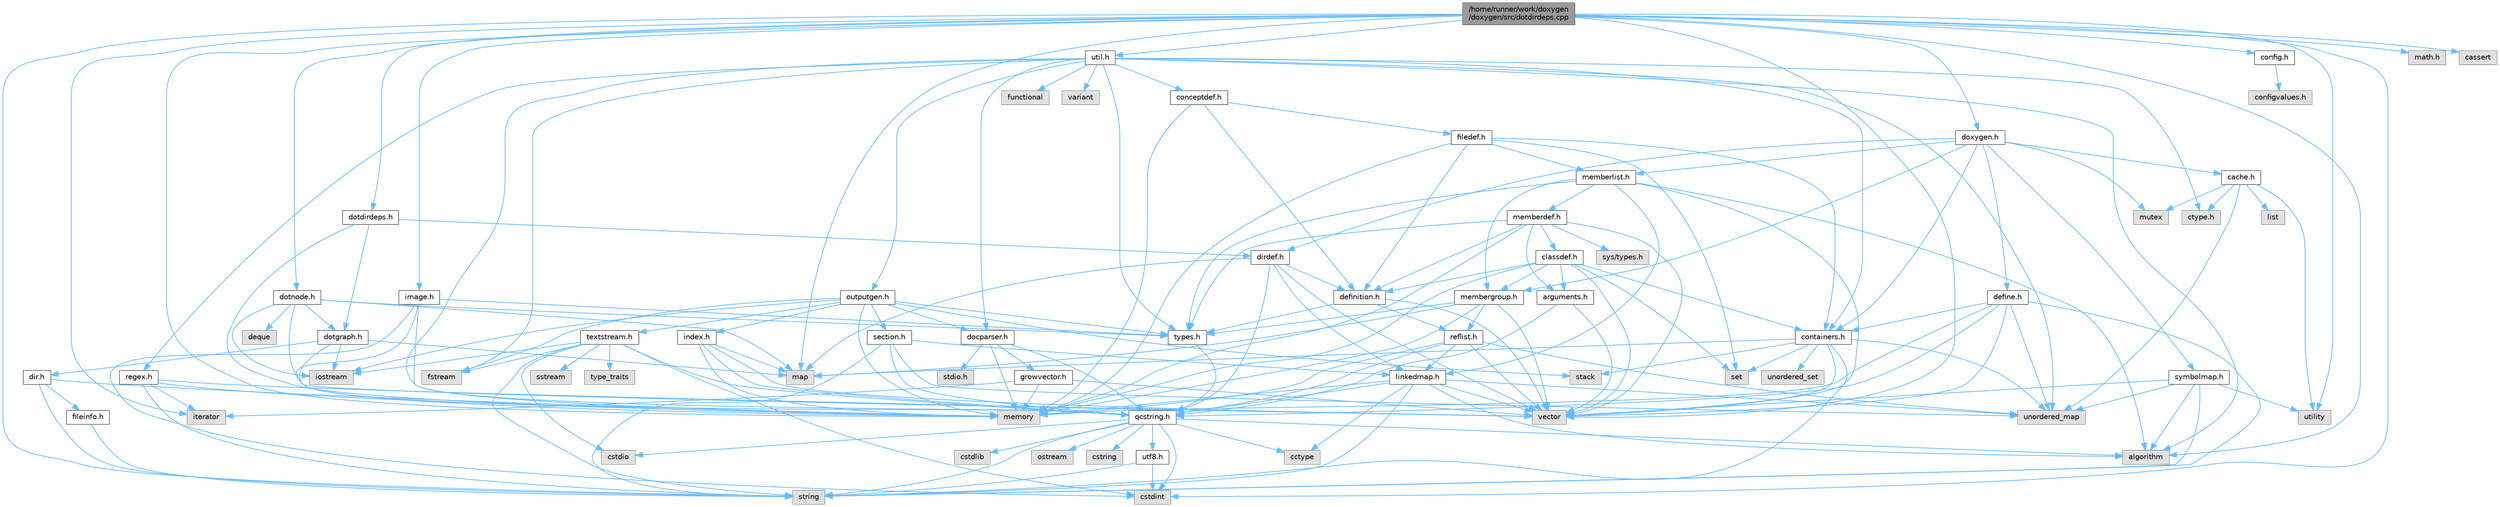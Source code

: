 digraph "/home/runner/work/doxygen/doxygen/src/dotdirdeps.cpp"
{
 // INTERACTIVE_SVG=YES
 // LATEX_PDF_SIZE
  bgcolor="transparent";
  edge [fontname=Helvetica,fontsize=10,labelfontname=Helvetica,labelfontsize=10];
  node [fontname=Helvetica,fontsize=10,shape=box,height=0.2,width=0.4];
  Node1 [id="Node000001",label="/home/runner/work/doxygen\l/doxygen/src/dotdirdeps.cpp",height=0.2,width=0.4,color="gray40", fillcolor="grey60", style="filled", fontcolor="black"];
  Node1 -> Node2 [id="edge1_Node000001_Node000002",color="steelblue1",style="solid"];
  Node2 [id="Node000002",label="dotdirdeps.h",height=0.2,width=0.4,color="grey40", fillcolor="white", style="filled",URL="$d3/dcf/dotdirdeps_8h.html",tooltip=" "];
  Node2 -> Node3 [id="edge2_Node000002_Node000003",color="steelblue1",style="solid"];
  Node3 [id="Node000003",label="memory",height=0.2,width=0.4,color="grey60", fillcolor="#E0E0E0", style="filled"];
  Node2 -> Node4 [id="edge3_Node000002_Node000004",color="steelblue1",style="solid"];
  Node4 [id="Node000004",label="dotgraph.h",height=0.2,width=0.4,color="grey40", fillcolor="white", style="filled",URL="$d0/daa/dotgraph_8h.html",tooltip=" "];
  Node4 -> Node5 [id="edge4_Node000004_Node000005",color="steelblue1",style="solid"];
  Node5 [id="Node000005",label="iostream",height=0.2,width=0.4,color="grey60", fillcolor="#E0E0E0", style="filled"];
  Node4 -> Node6 [id="edge5_Node000004_Node000006",color="steelblue1",style="solid"];
  Node6 [id="Node000006",label="map",height=0.2,width=0.4,color="grey60", fillcolor="#E0E0E0", style="filled"];
  Node4 -> Node7 [id="edge6_Node000004_Node000007",color="steelblue1",style="solid"];
  Node7 [id="Node000007",label="qcstring.h",height=0.2,width=0.4,color="grey40", fillcolor="white", style="filled",URL="$d7/d5c/qcstring_8h.html",tooltip=" "];
  Node7 -> Node8 [id="edge7_Node000007_Node000008",color="steelblue1",style="solid"];
  Node8 [id="Node000008",label="string",height=0.2,width=0.4,color="grey60", fillcolor="#E0E0E0", style="filled"];
  Node7 -> Node9 [id="edge8_Node000007_Node000009",color="steelblue1",style="solid"];
  Node9 [id="Node000009",label="algorithm",height=0.2,width=0.4,color="grey60", fillcolor="#E0E0E0", style="filled"];
  Node7 -> Node10 [id="edge9_Node000007_Node000010",color="steelblue1",style="solid"];
  Node10 [id="Node000010",label="cctype",height=0.2,width=0.4,color="grey60", fillcolor="#E0E0E0", style="filled"];
  Node7 -> Node11 [id="edge10_Node000007_Node000011",color="steelblue1",style="solid"];
  Node11 [id="Node000011",label="cstring",height=0.2,width=0.4,color="grey60", fillcolor="#E0E0E0", style="filled"];
  Node7 -> Node12 [id="edge11_Node000007_Node000012",color="steelblue1",style="solid"];
  Node12 [id="Node000012",label="cstdio",height=0.2,width=0.4,color="grey60", fillcolor="#E0E0E0", style="filled"];
  Node7 -> Node13 [id="edge12_Node000007_Node000013",color="steelblue1",style="solid"];
  Node13 [id="Node000013",label="cstdlib",height=0.2,width=0.4,color="grey60", fillcolor="#E0E0E0", style="filled"];
  Node7 -> Node14 [id="edge13_Node000007_Node000014",color="steelblue1",style="solid"];
  Node14 [id="Node000014",label="cstdint",height=0.2,width=0.4,color="grey60", fillcolor="#E0E0E0", style="filled"];
  Node7 -> Node15 [id="edge14_Node000007_Node000015",color="steelblue1",style="solid"];
  Node15 [id="Node000015",label="ostream",height=0.2,width=0.4,color="grey60", fillcolor="#E0E0E0", style="filled"];
  Node7 -> Node16 [id="edge15_Node000007_Node000016",color="steelblue1",style="solid"];
  Node16 [id="Node000016",label="utf8.h",height=0.2,width=0.4,color="grey40", fillcolor="white", style="filled",URL="$db/d7c/utf8_8h.html",tooltip="Various UTF8 related helper functions."];
  Node16 -> Node14 [id="edge16_Node000016_Node000014",color="steelblue1",style="solid"];
  Node16 -> Node8 [id="edge17_Node000016_Node000008",color="steelblue1",style="solid"];
  Node4 -> Node17 [id="edge18_Node000004_Node000017",color="steelblue1",style="solid"];
  Node17 [id="Node000017",label="dir.h",height=0.2,width=0.4,color="grey40", fillcolor="white", style="filled",URL="$df/d9c/dir_8h.html",tooltip=" "];
  Node17 -> Node8 [id="edge19_Node000017_Node000008",color="steelblue1",style="solid"];
  Node17 -> Node3 [id="edge20_Node000017_Node000003",color="steelblue1",style="solid"];
  Node17 -> Node18 [id="edge21_Node000017_Node000018",color="steelblue1",style="solid"];
  Node18 [id="Node000018",label="fileinfo.h",height=0.2,width=0.4,color="grey40", fillcolor="white", style="filled",URL="$df/d45/fileinfo_8h.html",tooltip=" "];
  Node18 -> Node8 [id="edge22_Node000018_Node000008",color="steelblue1",style="solid"];
  Node2 -> Node19 [id="edge23_Node000002_Node000019",color="steelblue1",style="solid"];
  Node19 [id="Node000019",label="dirdef.h",height=0.2,width=0.4,color="grey40", fillcolor="white", style="filled",URL="$d6/d15/dirdef_8h.html",tooltip=" "];
  Node19 -> Node20 [id="edge24_Node000019_Node000020",color="steelblue1",style="solid"];
  Node20 [id="Node000020",label="vector",height=0.2,width=0.4,color="grey60", fillcolor="#E0E0E0", style="filled"];
  Node19 -> Node6 [id="edge25_Node000019_Node000006",color="steelblue1",style="solid"];
  Node19 -> Node7 [id="edge26_Node000019_Node000007",color="steelblue1",style="solid"];
  Node19 -> Node21 [id="edge27_Node000019_Node000021",color="steelblue1",style="solid"];
  Node21 [id="Node000021",label="linkedmap.h",height=0.2,width=0.4,color="grey40", fillcolor="white", style="filled",URL="$da/de1/linkedmap_8h.html",tooltip=" "];
  Node21 -> Node22 [id="edge28_Node000021_Node000022",color="steelblue1",style="solid"];
  Node22 [id="Node000022",label="unordered_map",height=0.2,width=0.4,color="grey60", fillcolor="#E0E0E0", style="filled"];
  Node21 -> Node20 [id="edge29_Node000021_Node000020",color="steelblue1",style="solid"];
  Node21 -> Node3 [id="edge30_Node000021_Node000003",color="steelblue1",style="solid"];
  Node21 -> Node8 [id="edge31_Node000021_Node000008",color="steelblue1",style="solid"];
  Node21 -> Node9 [id="edge32_Node000021_Node000009",color="steelblue1",style="solid"];
  Node21 -> Node10 [id="edge33_Node000021_Node000010",color="steelblue1",style="solid"];
  Node21 -> Node7 [id="edge34_Node000021_Node000007",color="steelblue1",style="solid"];
  Node19 -> Node23 [id="edge35_Node000019_Node000023",color="steelblue1",style="solid"];
  Node23 [id="Node000023",label="definition.h",height=0.2,width=0.4,color="grey40", fillcolor="white", style="filled",URL="$df/da1/definition_8h.html",tooltip=" "];
  Node23 -> Node20 [id="edge36_Node000023_Node000020",color="steelblue1",style="solid"];
  Node23 -> Node24 [id="edge37_Node000023_Node000024",color="steelblue1",style="solid"];
  Node24 [id="Node000024",label="types.h",height=0.2,width=0.4,color="grey40", fillcolor="white", style="filled",URL="$d9/d49/types_8h.html",tooltip="This file contains a number of basic enums and types."];
  Node24 -> Node7 [id="edge38_Node000024_Node000007",color="steelblue1",style="solid"];
  Node23 -> Node25 [id="edge39_Node000023_Node000025",color="steelblue1",style="solid"];
  Node25 [id="Node000025",label="reflist.h",height=0.2,width=0.4,color="grey40", fillcolor="white", style="filled",URL="$d1/d02/reflist_8h.html",tooltip=" "];
  Node25 -> Node20 [id="edge40_Node000025_Node000020",color="steelblue1",style="solid"];
  Node25 -> Node22 [id="edge41_Node000025_Node000022",color="steelblue1",style="solid"];
  Node25 -> Node3 [id="edge42_Node000025_Node000003",color="steelblue1",style="solid"];
  Node25 -> Node7 [id="edge43_Node000025_Node000007",color="steelblue1",style="solid"];
  Node25 -> Node21 [id="edge44_Node000025_Node000021",color="steelblue1",style="solid"];
  Node1 -> Node26 [id="edge45_Node000001_Node000026",color="steelblue1",style="solid"];
  Node26 [id="Node000026",label="util.h",height=0.2,width=0.4,color="grey40", fillcolor="white", style="filled",URL="$d8/d3c/util_8h.html",tooltip="A bunch of utility functions."];
  Node26 -> Node3 [id="edge46_Node000026_Node000003",color="steelblue1",style="solid"];
  Node26 -> Node22 [id="edge47_Node000026_Node000022",color="steelblue1",style="solid"];
  Node26 -> Node9 [id="edge48_Node000026_Node000009",color="steelblue1",style="solid"];
  Node26 -> Node27 [id="edge49_Node000026_Node000027",color="steelblue1",style="solid"];
  Node27 [id="Node000027",label="functional",height=0.2,width=0.4,color="grey60", fillcolor="#E0E0E0", style="filled"];
  Node26 -> Node28 [id="edge50_Node000026_Node000028",color="steelblue1",style="solid"];
  Node28 [id="Node000028",label="fstream",height=0.2,width=0.4,color="grey60", fillcolor="#E0E0E0", style="filled"];
  Node26 -> Node29 [id="edge51_Node000026_Node000029",color="steelblue1",style="solid"];
  Node29 [id="Node000029",label="variant",height=0.2,width=0.4,color="grey60", fillcolor="#E0E0E0", style="filled"];
  Node26 -> Node30 [id="edge52_Node000026_Node000030",color="steelblue1",style="solid"];
  Node30 [id="Node000030",label="ctype.h",height=0.2,width=0.4,color="grey60", fillcolor="#E0E0E0", style="filled"];
  Node26 -> Node24 [id="edge53_Node000026_Node000024",color="steelblue1",style="solid"];
  Node26 -> Node31 [id="edge54_Node000026_Node000031",color="steelblue1",style="solid"];
  Node31 [id="Node000031",label="docparser.h",height=0.2,width=0.4,color="grey40", fillcolor="white", style="filled",URL="$de/d9c/docparser_8h.html",tooltip=" "];
  Node31 -> Node32 [id="edge55_Node000031_Node000032",color="steelblue1",style="solid"];
  Node32 [id="Node000032",label="stdio.h",height=0.2,width=0.4,color="grey60", fillcolor="#E0E0E0", style="filled"];
  Node31 -> Node3 [id="edge56_Node000031_Node000003",color="steelblue1",style="solid"];
  Node31 -> Node7 [id="edge57_Node000031_Node000007",color="steelblue1",style="solid"];
  Node31 -> Node33 [id="edge58_Node000031_Node000033",color="steelblue1",style="solid"];
  Node33 [id="Node000033",label="growvector.h",height=0.2,width=0.4,color="grey40", fillcolor="white", style="filled",URL="$d7/d50/growvector_8h.html",tooltip=" "];
  Node33 -> Node20 [id="edge59_Node000033_Node000020",color="steelblue1",style="solid"];
  Node33 -> Node3 [id="edge60_Node000033_Node000003",color="steelblue1",style="solid"];
  Node33 -> Node34 [id="edge61_Node000033_Node000034",color="steelblue1",style="solid"];
  Node34 [id="Node000034",label="iterator",height=0.2,width=0.4,color="grey60", fillcolor="#E0E0E0", style="filled"];
  Node26 -> Node35 [id="edge62_Node000026_Node000035",color="steelblue1",style="solid"];
  Node35 [id="Node000035",label="containers.h",height=0.2,width=0.4,color="grey40", fillcolor="white", style="filled",URL="$d5/d75/containers_8h.html",tooltip=" "];
  Node35 -> Node20 [id="edge63_Node000035_Node000020",color="steelblue1",style="solid"];
  Node35 -> Node8 [id="edge64_Node000035_Node000008",color="steelblue1",style="solid"];
  Node35 -> Node36 [id="edge65_Node000035_Node000036",color="steelblue1",style="solid"];
  Node36 [id="Node000036",label="set",height=0.2,width=0.4,color="grey60", fillcolor="#E0E0E0", style="filled"];
  Node35 -> Node6 [id="edge66_Node000035_Node000006",color="steelblue1",style="solid"];
  Node35 -> Node37 [id="edge67_Node000035_Node000037",color="steelblue1",style="solid"];
  Node37 [id="Node000037",label="unordered_set",height=0.2,width=0.4,color="grey60", fillcolor="#E0E0E0", style="filled"];
  Node35 -> Node22 [id="edge68_Node000035_Node000022",color="steelblue1",style="solid"];
  Node35 -> Node38 [id="edge69_Node000035_Node000038",color="steelblue1",style="solid"];
  Node38 [id="Node000038",label="stack",height=0.2,width=0.4,color="grey60", fillcolor="#E0E0E0", style="filled"];
  Node26 -> Node39 [id="edge70_Node000026_Node000039",color="steelblue1",style="solid"];
  Node39 [id="Node000039",label="outputgen.h",height=0.2,width=0.4,color="grey40", fillcolor="white", style="filled",URL="$df/d06/outputgen_8h.html",tooltip=" "];
  Node39 -> Node3 [id="edge71_Node000039_Node000003",color="steelblue1",style="solid"];
  Node39 -> Node38 [id="edge72_Node000039_Node000038",color="steelblue1",style="solid"];
  Node39 -> Node5 [id="edge73_Node000039_Node000005",color="steelblue1",style="solid"];
  Node39 -> Node28 [id="edge74_Node000039_Node000028",color="steelblue1",style="solid"];
  Node39 -> Node24 [id="edge75_Node000039_Node000024",color="steelblue1",style="solid"];
  Node39 -> Node40 [id="edge76_Node000039_Node000040",color="steelblue1",style="solid"];
  Node40 [id="Node000040",label="index.h",height=0.2,width=0.4,color="grey40", fillcolor="white", style="filled",URL="$d1/db5/index_8h.html",tooltip=" "];
  Node40 -> Node3 [id="edge77_Node000040_Node000003",color="steelblue1",style="solid"];
  Node40 -> Node20 [id="edge78_Node000040_Node000020",color="steelblue1",style="solid"];
  Node40 -> Node6 [id="edge79_Node000040_Node000006",color="steelblue1",style="solid"];
  Node40 -> Node7 [id="edge80_Node000040_Node000007",color="steelblue1",style="solid"];
  Node39 -> Node41 [id="edge81_Node000039_Node000041",color="steelblue1",style="solid"];
  Node41 [id="Node000041",label="section.h",height=0.2,width=0.4,color="grey40", fillcolor="white", style="filled",URL="$d1/d2a/section_8h.html",tooltip=" "];
  Node41 -> Node8 [id="edge82_Node000041_Node000008",color="steelblue1",style="solid"];
  Node41 -> Node22 [id="edge83_Node000041_Node000022",color="steelblue1",style="solid"];
  Node41 -> Node7 [id="edge84_Node000041_Node000007",color="steelblue1",style="solid"];
  Node41 -> Node21 [id="edge85_Node000041_Node000021",color="steelblue1",style="solid"];
  Node39 -> Node42 [id="edge86_Node000039_Node000042",color="steelblue1",style="solid"];
  Node42 [id="Node000042",label="textstream.h",height=0.2,width=0.4,color="grey40", fillcolor="white", style="filled",URL="$d4/d7d/textstream_8h.html",tooltip=" "];
  Node42 -> Node8 [id="edge87_Node000042_Node000008",color="steelblue1",style="solid"];
  Node42 -> Node5 [id="edge88_Node000042_Node000005",color="steelblue1",style="solid"];
  Node42 -> Node43 [id="edge89_Node000042_Node000043",color="steelblue1",style="solid"];
  Node43 [id="Node000043",label="sstream",height=0.2,width=0.4,color="grey60", fillcolor="#E0E0E0", style="filled"];
  Node42 -> Node14 [id="edge90_Node000042_Node000014",color="steelblue1",style="solid"];
  Node42 -> Node12 [id="edge91_Node000042_Node000012",color="steelblue1",style="solid"];
  Node42 -> Node28 [id="edge92_Node000042_Node000028",color="steelblue1",style="solid"];
  Node42 -> Node44 [id="edge93_Node000042_Node000044",color="steelblue1",style="solid"];
  Node44 [id="Node000044",label="type_traits",height=0.2,width=0.4,color="grey60", fillcolor="#E0E0E0", style="filled"];
  Node42 -> Node7 [id="edge94_Node000042_Node000007",color="steelblue1",style="solid"];
  Node39 -> Node31 [id="edge95_Node000039_Node000031",color="steelblue1",style="solid"];
  Node26 -> Node45 [id="edge96_Node000026_Node000045",color="steelblue1",style="solid"];
  Node45 [id="Node000045",label="regex.h",height=0.2,width=0.4,color="grey40", fillcolor="white", style="filled",URL="$d1/d21/regex_8h.html",tooltip=" "];
  Node45 -> Node3 [id="edge97_Node000045_Node000003",color="steelblue1",style="solid"];
  Node45 -> Node8 [id="edge98_Node000045_Node000008",color="steelblue1",style="solid"];
  Node45 -> Node20 [id="edge99_Node000045_Node000020",color="steelblue1",style="solid"];
  Node45 -> Node34 [id="edge100_Node000045_Node000034",color="steelblue1",style="solid"];
  Node26 -> Node46 [id="edge101_Node000026_Node000046",color="steelblue1",style="solid"];
  Node46 [id="Node000046",label="conceptdef.h",height=0.2,width=0.4,color="grey40", fillcolor="white", style="filled",URL="$da/df1/conceptdef_8h.html",tooltip=" "];
  Node46 -> Node3 [id="edge102_Node000046_Node000003",color="steelblue1",style="solid"];
  Node46 -> Node23 [id="edge103_Node000046_Node000023",color="steelblue1",style="solid"];
  Node46 -> Node47 [id="edge104_Node000046_Node000047",color="steelblue1",style="solid"];
  Node47 [id="Node000047",label="filedef.h",height=0.2,width=0.4,color="grey40", fillcolor="white", style="filled",URL="$d4/d3a/filedef_8h.html",tooltip=" "];
  Node47 -> Node3 [id="edge105_Node000047_Node000003",color="steelblue1",style="solid"];
  Node47 -> Node36 [id="edge106_Node000047_Node000036",color="steelblue1",style="solid"];
  Node47 -> Node23 [id="edge107_Node000047_Node000023",color="steelblue1",style="solid"];
  Node47 -> Node48 [id="edge108_Node000047_Node000048",color="steelblue1",style="solid"];
  Node48 [id="Node000048",label="memberlist.h",height=0.2,width=0.4,color="grey40", fillcolor="white", style="filled",URL="$dd/d78/memberlist_8h.html",tooltip=" "];
  Node48 -> Node20 [id="edge109_Node000048_Node000020",color="steelblue1",style="solid"];
  Node48 -> Node9 [id="edge110_Node000048_Node000009",color="steelblue1",style="solid"];
  Node48 -> Node49 [id="edge111_Node000048_Node000049",color="steelblue1",style="solid"];
  Node49 [id="Node000049",label="memberdef.h",height=0.2,width=0.4,color="grey40", fillcolor="white", style="filled",URL="$d4/d46/memberdef_8h.html",tooltip=" "];
  Node49 -> Node20 [id="edge112_Node000049_Node000020",color="steelblue1",style="solid"];
  Node49 -> Node3 [id="edge113_Node000049_Node000003",color="steelblue1",style="solid"];
  Node49 -> Node50 [id="edge114_Node000049_Node000050",color="steelblue1",style="solid"];
  Node50 [id="Node000050",label="sys/types.h",height=0.2,width=0.4,color="grey60", fillcolor="#E0E0E0", style="filled"];
  Node49 -> Node24 [id="edge115_Node000049_Node000024",color="steelblue1",style="solid"];
  Node49 -> Node23 [id="edge116_Node000049_Node000023",color="steelblue1",style="solid"];
  Node49 -> Node51 [id="edge117_Node000049_Node000051",color="steelblue1",style="solid"];
  Node51 [id="Node000051",label="arguments.h",height=0.2,width=0.4,color="grey40", fillcolor="white", style="filled",URL="$df/d9b/arguments_8h.html",tooltip=" "];
  Node51 -> Node20 [id="edge118_Node000051_Node000020",color="steelblue1",style="solid"];
  Node51 -> Node7 [id="edge119_Node000051_Node000007",color="steelblue1",style="solid"];
  Node49 -> Node52 [id="edge120_Node000049_Node000052",color="steelblue1",style="solid"];
  Node52 [id="Node000052",label="classdef.h",height=0.2,width=0.4,color="grey40", fillcolor="white", style="filled",URL="$d1/da6/classdef_8h.html",tooltip=" "];
  Node52 -> Node3 [id="edge121_Node000052_Node000003",color="steelblue1",style="solid"];
  Node52 -> Node20 [id="edge122_Node000052_Node000020",color="steelblue1",style="solid"];
  Node52 -> Node36 [id="edge123_Node000052_Node000036",color="steelblue1",style="solid"];
  Node52 -> Node35 [id="edge124_Node000052_Node000035",color="steelblue1",style="solid"];
  Node52 -> Node23 [id="edge125_Node000052_Node000023",color="steelblue1",style="solid"];
  Node52 -> Node51 [id="edge126_Node000052_Node000051",color="steelblue1",style="solid"];
  Node52 -> Node53 [id="edge127_Node000052_Node000053",color="steelblue1",style="solid"];
  Node53 [id="Node000053",label="membergroup.h",height=0.2,width=0.4,color="grey40", fillcolor="white", style="filled",URL="$d9/d11/membergroup_8h.html",tooltip=" "];
  Node53 -> Node20 [id="edge128_Node000053_Node000020",color="steelblue1",style="solid"];
  Node53 -> Node6 [id="edge129_Node000053_Node000006",color="steelblue1",style="solid"];
  Node53 -> Node3 [id="edge130_Node000053_Node000003",color="steelblue1",style="solid"];
  Node53 -> Node24 [id="edge131_Node000053_Node000024",color="steelblue1",style="solid"];
  Node53 -> Node25 [id="edge132_Node000053_Node000025",color="steelblue1",style="solid"];
  Node48 -> Node21 [id="edge133_Node000048_Node000021",color="steelblue1",style="solid"];
  Node48 -> Node24 [id="edge134_Node000048_Node000024",color="steelblue1",style="solid"];
  Node48 -> Node53 [id="edge135_Node000048_Node000053",color="steelblue1",style="solid"];
  Node47 -> Node35 [id="edge136_Node000047_Node000035",color="steelblue1",style="solid"];
  Node1 -> Node54 [id="edge137_Node000001_Node000054",color="steelblue1",style="solid"];
  Node54 [id="Node000054",label="doxygen.h",height=0.2,width=0.4,color="grey40", fillcolor="white", style="filled",URL="$d1/da1/doxygen_8h.html",tooltip=" "];
  Node54 -> Node55 [id="edge138_Node000054_Node000055",color="steelblue1",style="solid"];
  Node55 [id="Node000055",label="mutex",height=0.2,width=0.4,color="grey60", fillcolor="#E0E0E0", style="filled"];
  Node54 -> Node35 [id="edge139_Node000054_Node000035",color="steelblue1",style="solid"];
  Node54 -> Node53 [id="edge140_Node000054_Node000053",color="steelblue1",style="solid"];
  Node54 -> Node19 [id="edge141_Node000054_Node000019",color="steelblue1",style="solid"];
  Node54 -> Node48 [id="edge142_Node000054_Node000048",color="steelblue1",style="solid"];
  Node54 -> Node56 [id="edge143_Node000054_Node000056",color="steelblue1",style="solid"];
  Node56 [id="Node000056",label="define.h",height=0.2,width=0.4,color="grey40", fillcolor="white", style="filled",URL="$df/d67/define_8h.html",tooltip=" "];
  Node56 -> Node20 [id="edge144_Node000056_Node000020",color="steelblue1",style="solid"];
  Node56 -> Node3 [id="edge145_Node000056_Node000003",color="steelblue1",style="solid"];
  Node56 -> Node8 [id="edge146_Node000056_Node000008",color="steelblue1",style="solid"];
  Node56 -> Node22 [id="edge147_Node000056_Node000022",color="steelblue1",style="solid"];
  Node56 -> Node7 [id="edge148_Node000056_Node000007",color="steelblue1",style="solid"];
  Node56 -> Node35 [id="edge149_Node000056_Node000035",color="steelblue1",style="solid"];
  Node54 -> Node57 [id="edge150_Node000054_Node000057",color="steelblue1",style="solid"];
  Node57 [id="Node000057",label="cache.h",height=0.2,width=0.4,color="grey40", fillcolor="white", style="filled",URL="$d3/d26/cache_8h.html",tooltip=" "];
  Node57 -> Node58 [id="edge151_Node000057_Node000058",color="steelblue1",style="solid"];
  Node58 [id="Node000058",label="list",height=0.2,width=0.4,color="grey60", fillcolor="#E0E0E0", style="filled"];
  Node57 -> Node22 [id="edge152_Node000057_Node000022",color="steelblue1",style="solid"];
  Node57 -> Node55 [id="edge153_Node000057_Node000055",color="steelblue1",style="solid"];
  Node57 -> Node59 [id="edge154_Node000057_Node000059",color="steelblue1",style="solid"];
  Node59 [id="Node000059",label="utility",height=0.2,width=0.4,color="grey60", fillcolor="#E0E0E0", style="filled"];
  Node57 -> Node30 [id="edge155_Node000057_Node000030",color="steelblue1",style="solid"];
  Node54 -> Node60 [id="edge156_Node000054_Node000060",color="steelblue1",style="solid"];
  Node60 [id="Node000060",label="symbolmap.h",height=0.2,width=0.4,color="grey40", fillcolor="white", style="filled",URL="$d7/ddd/symbolmap_8h.html",tooltip=" "];
  Node60 -> Node9 [id="edge157_Node000060_Node000009",color="steelblue1",style="solid"];
  Node60 -> Node22 [id="edge158_Node000060_Node000022",color="steelblue1",style="solid"];
  Node60 -> Node20 [id="edge159_Node000060_Node000020",color="steelblue1",style="solid"];
  Node60 -> Node8 [id="edge160_Node000060_Node000008",color="steelblue1",style="solid"];
  Node60 -> Node59 [id="edge161_Node000060_Node000059",color="steelblue1",style="solid"];
  Node1 -> Node61 [id="edge162_Node000001_Node000061",color="steelblue1",style="solid"];
  Node61 [id="Node000061",label="config.h",height=0.2,width=0.4,color="grey40", fillcolor="white", style="filled",URL="$db/d16/config_8h.html",tooltip=" "];
  Node61 -> Node62 [id="edge163_Node000061_Node000062",color="steelblue1",style="solid"];
  Node62 [id="Node000062",label="configvalues.h",height=0.2,width=0.4,color="grey60", fillcolor="#E0E0E0", style="filled"];
  Node1 -> Node63 [id="edge164_Node000001_Node000063",color="steelblue1",style="solid"];
  Node63 [id="Node000063",label="image.h",height=0.2,width=0.4,color="grey40", fillcolor="white", style="filled",URL="$d5/db2/image_8h.html",tooltip=" "];
  Node63 -> Node3 [id="edge165_Node000063_Node000003",color="steelblue1",style="solid"];
  Node63 -> Node14 [id="edge166_Node000063_Node000014",color="steelblue1",style="solid"];
  Node63 -> Node24 [id="edge167_Node000063_Node000024",color="steelblue1",style="solid"];
  Node63 -> Node7 [id="edge168_Node000063_Node000007",color="steelblue1",style="solid"];
  Node1 -> Node64 [id="edge169_Node000001_Node000064",color="steelblue1",style="solid"];
  Node64 [id="Node000064",label="dotnode.h",height=0.2,width=0.4,color="grey40", fillcolor="white", style="filled",URL="$d8/d3b/dotnode_8h.html",tooltip=" "];
  Node64 -> Node20 [id="edge170_Node000064_Node000020",color="steelblue1",style="solid"];
  Node64 -> Node6 [id="edge171_Node000064_Node000006",color="steelblue1",style="solid"];
  Node64 -> Node65 [id="edge172_Node000064_Node000065",color="steelblue1",style="solid"];
  Node65 [id="Node000065",label="deque",height=0.2,width=0.4,color="grey60", fillcolor="#E0E0E0", style="filled"];
  Node64 -> Node5 [id="edge173_Node000064_Node000005",color="steelblue1",style="solid"];
  Node64 -> Node24 [id="edge174_Node000064_Node000024",color="steelblue1",style="solid"];
  Node64 -> Node4 [id="edge175_Node000064_Node000004",color="steelblue1",style="solid"];
  Node1 -> Node9 [id="edge176_Node000001_Node000009",color="steelblue1",style="solid"];
  Node1 -> Node34 [id="edge177_Node000001_Node000034",color="steelblue1",style="solid"];
  Node1 -> Node59 [id="edge178_Node000001_Node000059",color="steelblue1",style="solid"];
  Node1 -> Node14 [id="edge179_Node000001_Node000014",color="steelblue1",style="solid"];
  Node1 -> Node66 [id="edge180_Node000001_Node000066",color="steelblue1",style="solid"];
  Node66 [id="Node000066",label="math.h",height=0.2,width=0.4,color="grey60", fillcolor="#E0E0E0", style="filled"];
  Node1 -> Node67 [id="edge181_Node000001_Node000067",color="steelblue1",style="solid"];
  Node67 [id="Node000067",label="cassert",height=0.2,width=0.4,color="grey60", fillcolor="#E0E0E0", style="filled"];
  Node1 -> Node6 [id="edge182_Node000001_Node000006",color="steelblue1",style="solid"];
  Node1 -> Node3 [id="edge183_Node000001_Node000003",color="steelblue1",style="solid"];
  Node1 -> Node8 [id="edge184_Node000001_Node000008",color="steelblue1",style="solid"];
  Node1 -> Node20 [id="edge185_Node000001_Node000020",color="steelblue1",style="solid"];
}
